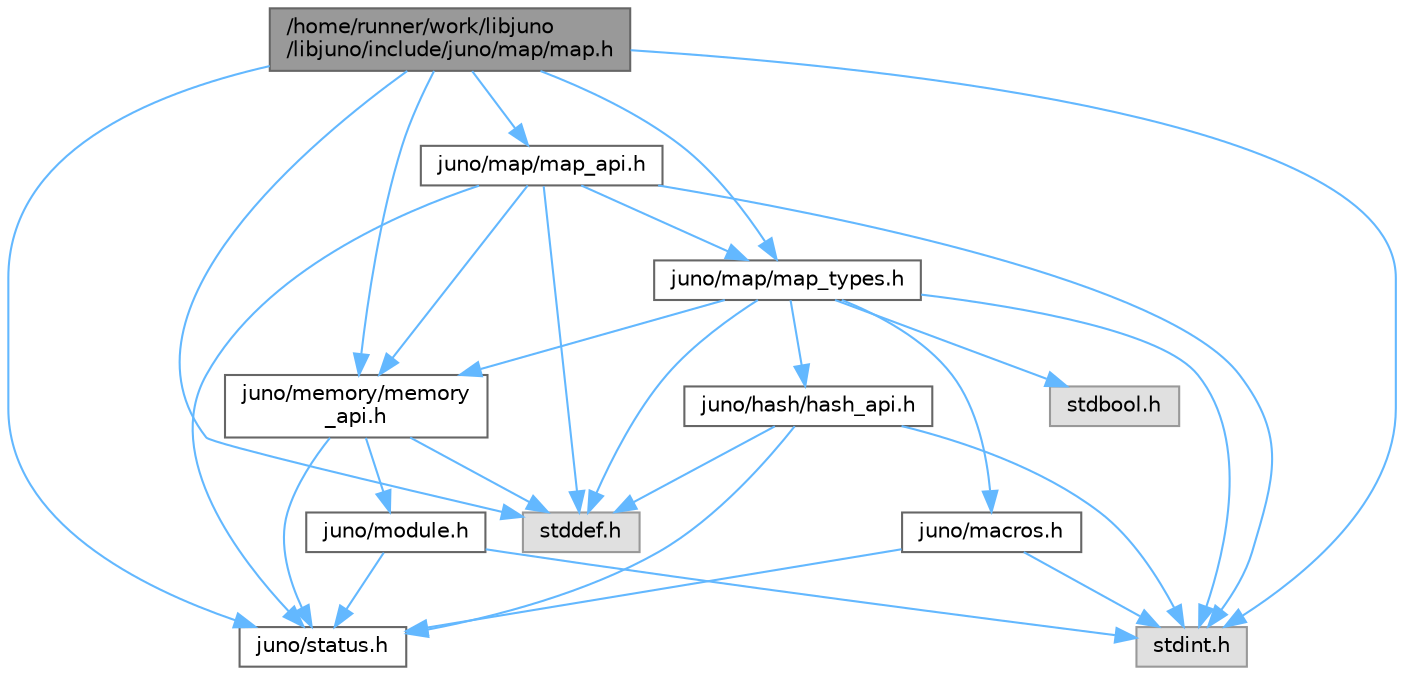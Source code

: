 digraph "/home/runner/work/libjuno/libjuno/include/juno/map/map.h"
{
 // LATEX_PDF_SIZE
  bgcolor="transparent";
  edge [fontname=Helvetica,fontsize=10,labelfontname=Helvetica,labelfontsize=10];
  node [fontname=Helvetica,fontsize=10,shape=box,height=0.2,width=0.4];
  Node1 [id="Node000001",label="/home/runner/work/libjuno\l/libjuno/include/juno/map/map.h",height=0.2,width=0.4,color="gray40", fillcolor="grey60", style="filled", fontcolor="black",tooltip=" "];
  Node1 -> Node2 [id="edge1_Node000001_Node000002",color="steelblue1",style="solid",tooltip=" "];
  Node2 [id="Node000002",label="juno/map/map_api.h",height=0.2,width=0.4,color="grey40", fillcolor="white", style="filled",URL="$map__api_8h.html",tooltip=" "];
  Node2 -> Node3 [id="edge2_Node000002_Node000003",color="steelblue1",style="solid",tooltip=" "];
  Node3 [id="Node000003",label="juno/memory/memory\l_api.h",height=0.2,width=0.4,color="grey40", fillcolor="white", style="filled",URL="$memory__api_8h.html",tooltip=" "];
  Node3 -> Node4 [id="edge3_Node000003_Node000004",color="steelblue1",style="solid",tooltip=" "];
  Node4 [id="Node000004",label="juno/status.h",height=0.2,width=0.4,color="grey40", fillcolor="white", style="filled",URL="$status_8h.html",tooltip=" "];
  Node3 -> Node5 [id="edge4_Node000003_Node000005",color="steelblue1",style="solid",tooltip=" "];
  Node5 [id="Node000005",label="juno/module.h",height=0.2,width=0.4,color="grey40", fillcolor="white", style="filled",URL="$module_8h.html",tooltip=" "];
  Node5 -> Node4 [id="edge5_Node000005_Node000004",color="steelblue1",style="solid",tooltip=" "];
  Node5 -> Node6 [id="edge6_Node000005_Node000006",color="steelblue1",style="solid",tooltip=" "];
  Node6 [id="Node000006",label="stdint.h",height=0.2,width=0.4,color="grey60", fillcolor="#E0E0E0", style="filled",tooltip=" "];
  Node3 -> Node7 [id="edge7_Node000003_Node000007",color="steelblue1",style="solid",tooltip=" "];
  Node7 [id="Node000007",label="stddef.h",height=0.2,width=0.4,color="grey60", fillcolor="#E0E0E0", style="filled",tooltip=" "];
  Node2 -> Node4 [id="edge8_Node000002_Node000004",color="steelblue1",style="solid",tooltip=" "];
  Node2 -> Node7 [id="edge9_Node000002_Node000007",color="steelblue1",style="solid",tooltip=" "];
  Node2 -> Node6 [id="edge10_Node000002_Node000006",color="steelblue1",style="solid",tooltip=" "];
  Node2 -> Node8 [id="edge11_Node000002_Node000008",color="steelblue1",style="solid",tooltip=" "];
  Node8 [id="Node000008",label="juno/map/map_types.h",height=0.2,width=0.4,color="grey40", fillcolor="white", style="filled",URL="$map__types_8h.html",tooltip=" "];
  Node8 -> Node9 [id="edge12_Node000008_Node000009",color="steelblue1",style="solid",tooltip=" "];
  Node9 [id="Node000009",label="juno/hash/hash_api.h",height=0.2,width=0.4,color="grey40", fillcolor="white", style="filled",URL="$hash__api_8h.html",tooltip=" "];
  Node9 -> Node7 [id="edge13_Node000009_Node000007",color="steelblue1",style="solid",tooltip=" "];
  Node9 -> Node6 [id="edge14_Node000009_Node000006",color="steelblue1",style="solid",tooltip=" "];
  Node9 -> Node4 [id="edge15_Node000009_Node000004",color="steelblue1",style="solid",tooltip=" "];
  Node8 -> Node10 [id="edge16_Node000008_Node000010",color="steelblue1",style="solid",tooltip=" "];
  Node10 [id="Node000010",label="juno/macros.h",height=0.2,width=0.4,color="grey40", fillcolor="white", style="filled",URL="$macros_8h.html",tooltip=" "];
  Node10 -> Node4 [id="edge17_Node000010_Node000004",color="steelblue1",style="solid",tooltip=" "];
  Node10 -> Node6 [id="edge18_Node000010_Node000006",color="steelblue1",style="solid",tooltip=" "];
  Node8 -> Node3 [id="edge19_Node000008_Node000003",color="steelblue1",style="solid",tooltip=" "];
  Node8 -> Node7 [id="edge20_Node000008_Node000007",color="steelblue1",style="solid",tooltip=" "];
  Node8 -> Node6 [id="edge21_Node000008_Node000006",color="steelblue1",style="solid",tooltip=" "];
  Node8 -> Node11 [id="edge22_Node000008_Node000011",color="steelblue1",style="solid",tooltip=" "];
  Node11 [id="Node000011",label="stdbool.h",height=0.2,width=0.4,color="grey60", fillcolor="#E0E0E0", style="filled",tooltip=" "];
  Node1 -> Node8 [id="edge23_Node000001_Node000008",color="steelblue1",style="solid",tooltip=" "];
  Node1 -> Node3 [id="edge24_Node000001_Node000003",color="steelblue1",style="solid",tooltip=" "];
  Node1 -> Node4 [id="edge25_Node000001_Node000004",color="steelblue1",style="solid",tooltip=" "];
  Node1 -> Node7 [id="edge26_Node000001_Node000007",color="steelblue1",style="solid",tooltip=" "];
  Node1 -> Node6 [id="edge27_Node000001_Node000006",color="steelblue1",style="solid",tooltip=" "];
}
